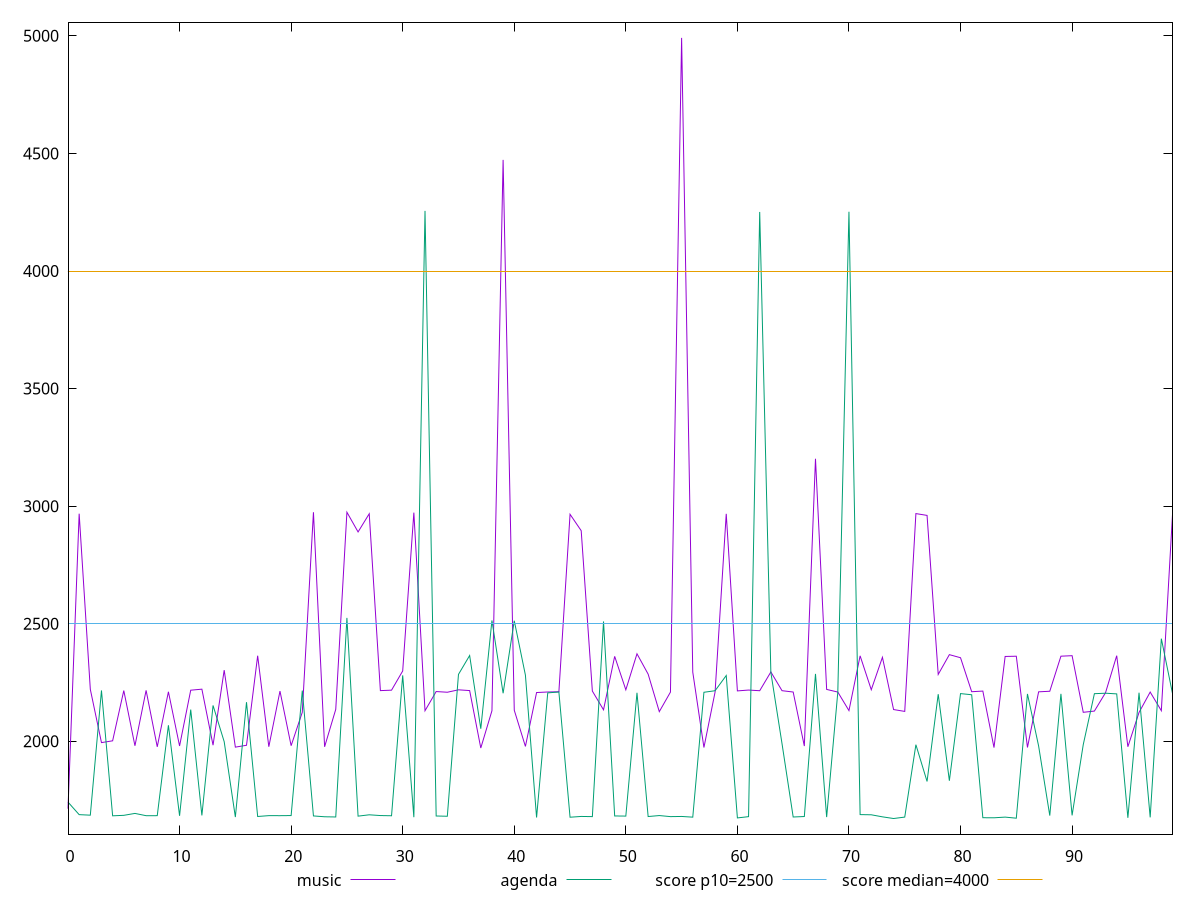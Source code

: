 reset

$music <<EOF
0 1713.645
1 2968.1314999999995
2 2221.0195000000003
3 1994.562
4 2002.2130000000002
5 2215.796
6 1981.0519999999997
7 2216.694
8 1976.7120000000002
9 2210.6600000000003
10 1980.3239999999996
11 2217.466999999999
12 2221.824
13 1983.5686999999998
14 2302.8055000000004
15 1975.3329999999996
16 1983.2149999999997
17 2363.9861
18 1976.992
19 2213.554
20 1981.409
21 2123.544
22 2974.376
23 1976.7680000000003
24 2136.0144
25 2974.318
26 2890.4215
27 2967.7344999999996
28 2215.674
29 2217.566
30 2299.2165999999997
31 2972.6710000000003
32 2130.1679999999997
33 2211.704
34 2208.75
35 2219.032
36 2215.828
37 1971.5599999999997
38 2130.2960000000003
39 4472.649999999999
40 2132.304
41 1978.3990000000001
42 2207.484
43 2209.78
44 2210.7999999999997
45 2965.486
46 2895.6066000000005
47 2213.7160000000003
48 2133.9599999999996
49 2361.3540000000003
50 2219.0840000000003
51 2372.22015
52 2285.7225
53 2126.2000000000003
54 2209.3680000000004
55 4991.300000000001
56 2294.186
57 1973.8000000000002
58 2209.5139999999997
59 2967.3935
60 2214.438
61 2218.018
62 2215.2249
63 2294.9825000000005
64 2215.388
65 2209.636
66 1979.9165000000003
67 3201.673
68 2220.781
69 2209.5119999999997
70 2130.6964000000003
71 2363.56705
72 2219.4519999999998
73 2357.3230000000003
74 2135.1595999999995
75 2127.256
76 2968.465
77 2960.764
78 2284.553
79 2368.6231499999994
80 2355.499
81 2211
82 2213.6935
83 1973.3940000000002
84 2360.9230000000002
85 2361.9339999999997
86 1973.9732999999999
87 2210.51
88 2212.926
89 2362.0758000000005
90 2364.224
91 2123.3999999999996
92 2128.672
93 2207.038
94 2364.2070000000003
95 1976.9359999999997
96 2122.76
97 2209.518
98 2130.2639999999997
99 2963.8675000000003
EOF

$agenda <<EOF
0 1741.4789999999998
1 1688.25
2 1685.9838
3 2216.2873500000005
4 1683.2556
5 1685.3159999999998
6 1693.4519999999998
7 1683.804
8 1683.8916
9 2068.3615
10 1683.3287999999998
11 2135.13
12 1684.9122000000002
13 2152.6266000000005
14 1998.4472000000003
15 1677.9791999999998
16 2166.3885000000005
17 1680.3900000000003
18 1683.9959999999999
19 1683.8543999999997
20 1684.3493999999998
21 2215.6705
22 1682.7330000000002
23 1679.2332000000001
24 1678.3115999999998
25 2524.8016000000002
26 1681.8738000000003
27 1687.5840000000003
28 1684.3493999999998
29 1683.5027999999998
30 2280.6020000000003
31 1677.3402
32 4255.8696
33 1682.4720000000002
34 1681.4154000000003
35 2284.73325
36 2364.93825
37 2053.5896000000002
38 2514.0776
39 2204.4586499999996
40 2512.768
41 2281.425
42 1676.0154000000002
43 2206.1025
44 2209.7725
45 1677.2999999999997
46 1680.5609999999997
47 1679.8319999999999
48 2509.864
49 1682.6417999999999
50 1682.0538000000001
51 2206.3962999999994
52 1680.1842000000001
53 1684.3560000000002
54 1679.8200000000002
55 1680.5225999999998
56 1677.5561999999998
57 2208.6265999999996
58 2215.185
59 2279.8317500000003
60 1674.2897999999998
61 1679.712
62 4251.3264
63 2292.63
64 1990.1487999999995
65 1678.2239999999997
66 1680.2394
67 2286.80775
68 1677.7266000000002
69 2208.82425
70 4251.929999999999
71 1688.4587999999999
72 1687.6302
73 1678.9014000000002
74 1671.75
75 1677.8483999999999
76 1985.6288000000004
77 1829.3831999999998
78 2200.5157500000005
79 1832.4652999999996
80 2202.9773000000005
81 2198.0418499999996
82 1675.1670000000001
83 1674.8759999999997
84 1677.7361999999998
85 1673.1479999999997
86 2201.5577000000003
87 1980.1839999999995
88 1684.1820000000002
89 2201.9048000000003
90 1685.1240000000003
91 1985.8152000000005
92 2202.6321499999995
93 2204.61985
94 2201.7722
95 1674.6306
96 2206.82205
97 1676.7203999999997
98 2436.6399999999994
99 2203.3601500000004
EOF

set key outside below
set xrange [0:99]
set yrange [1605.359:5057.691000000001]
set trange [1605.359:5057.691000000001]
set terminal svg size 640, 520 enhanced background rgb 'white'
set output "reports/report_00032_2021-02-25T10-28-15.087Z/largest-contentful-paint/comparison/line/0_vs_1.svg"

plot $music title "music" with line, \
     $agenda title "agenda" with line, \
     2500 title "score p10=2500", \
     4000 title "score median=4000"

reset
